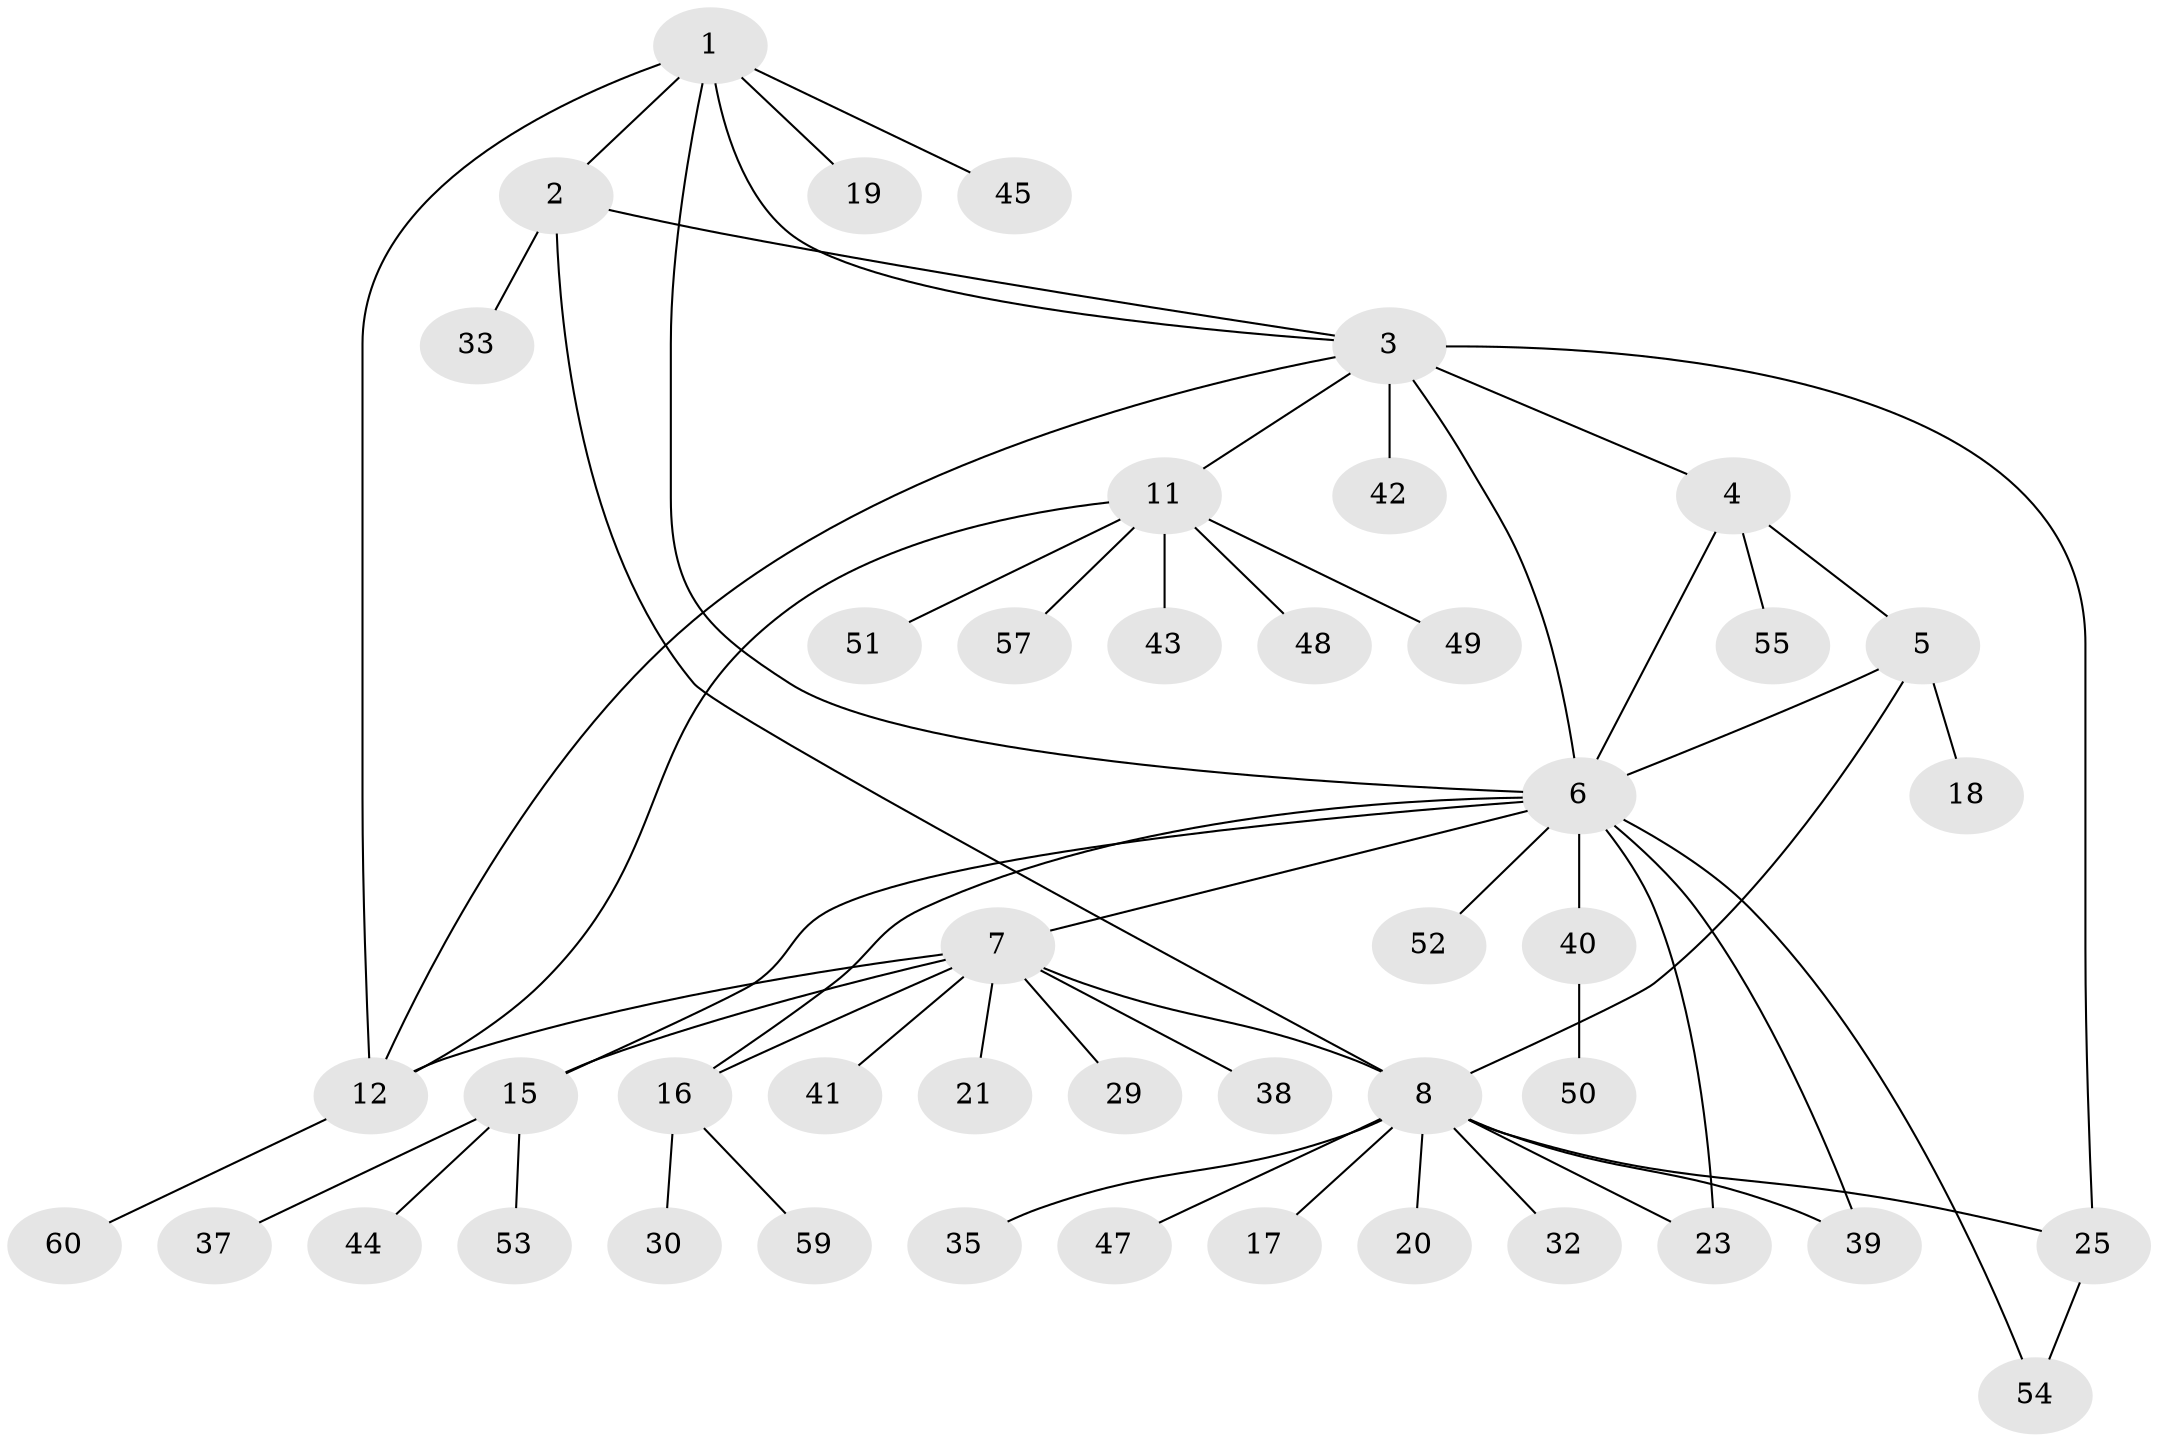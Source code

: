 // Generated by graph-tools (version 1.1) at 2025/52/02/27/25 19:52:16]
// undirected, 45 vertices, 59 edges
graph export_dot {
graph [start="1"]
  node [color=gray90,style=filled];
  1 [super="+24"];
  2;
  3 [super="+10"];
  4 [super="+46"];
  5 [super="+22"];
  6 [super="+13"];
  7 [super="+14"];
  8 [super="+9"];
  11 [super="+27"];
  12 [super="+31"];
  15 [super="+34"];
  16 [super="+28"];
  17;
  18;
  19;
  20;
  21;
  23;
  25 [super="+26"];
  29;
  30;
  32;
  33 [super="+36"];
  35;
  37;
  38;
  39;
  40;
  41;
  42;
  43 [super="+56"];
  44;
  45;
  47;
  48;
  49 [super="+58"];
  50;
  51;
  52;
  53;
  54;
  55;
  57;
  59;
  60;
  1 -- 2;
  1 -- 3;
  1 -- 6;
  1 -- 19;
  1 -- 45;
  1 -- 12;
  2 -- 3;
  2 -- 8;
  2 -- 33;
  3 -- 25;
  3 -- 42;
  3 -- 6 [weight=2];
  3 -- 4;
  3 -- 11;
  3 -- 12;
  4 -- 5;
  4 -- 6;
  4 -- 55;
  5 -- 6;
  5 -- 8;
  5 -- 18;
  6 -- 23;
  6 -- 40;
  6 -- 39;
  6 -- 15;
  6 -- 52;
  6 -- 54;
  6 -- 7;
  6 -- 16;
  7 -- 8 [weight=2];
  7 -- 12;
  7 -- 16;
  7 -- 29;
  7 -- 21;
  7 -- 38;
  7 -- 41;
  7 -- 15;
  8 -- 20;
  8 -- 23;
  8 -- 39;
  8 -- 32;
  8 -- 17;
  8 -- 35;
  8 -- 47;
  8 -- 25;
  11 -- 12;
  11 -- 43;
  11 -- 48;
  11 -- 49;
  11 -- 51;
  11 -- 57;
  12 -- 60;
  15 -- 37;
  15 -- 44;
  15 -- 53;
  16 -- 30;
  16 -- 59;
  25 -- 54;
  40 -- 50;
}
